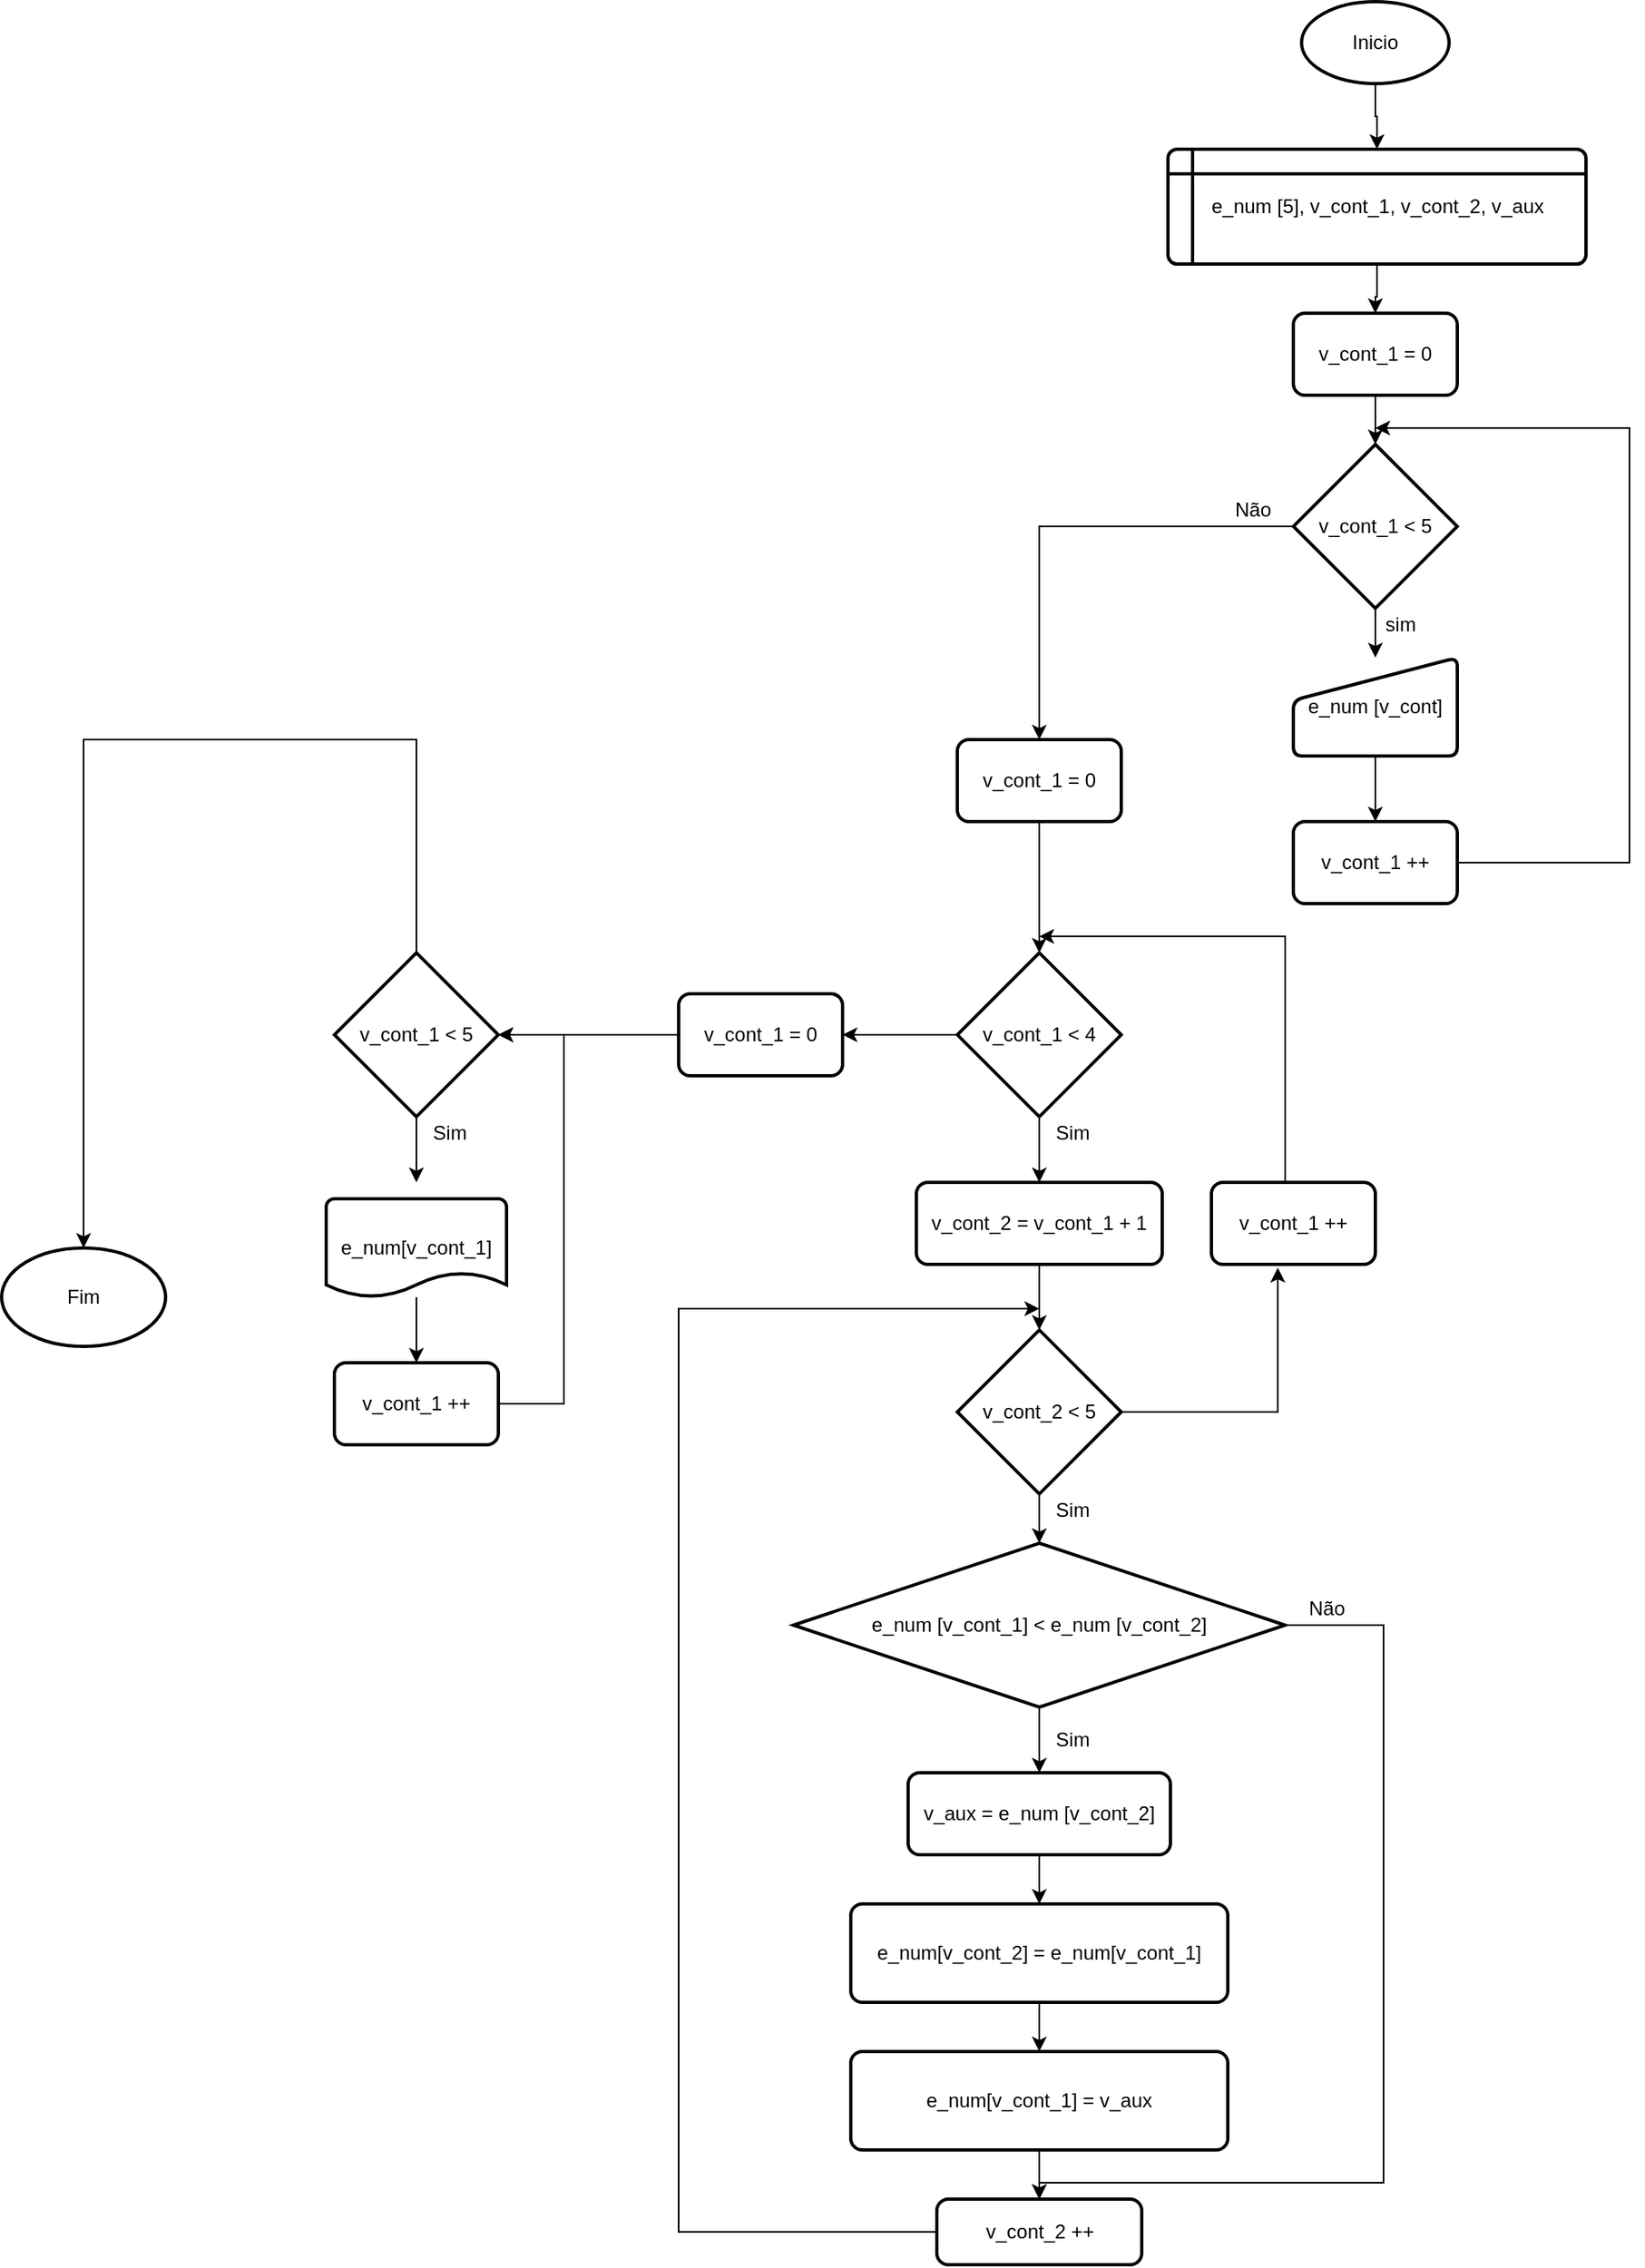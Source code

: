 <mxfile version="14.7.0" type="google"><diagram id="8k6v2avkxdP8xTWt90Rn" name="Page-1"><mxGraphModel dx="1609" dy="482" grid="1" gridSize="10" guides="1" tooltips="1" connect="1" arrows="1" fold="1" page="1" pageScale="1" pageWidth="827" pageHeight="1169" math="0" shadow="0"><root><mxCell id="0"/><mxCell id="1" parent="0"/><mxCell id="yrg5-kqvPlHMf7Pxevue-4" style="edgeStyle=orthogonalEdgeStyle;rounded=0;orthogonalLoop=1;jettySize=auto;html=1;entryX=0.5;entryY=0;entryDx=0;entryDy=0;" parent="1" source="yrg5-kqvPlHMf7Pxevue-1" target="yrg5-kqvPlHMf7Pxevue-3" edge="1"><mxGeometry relative="1" as="geometry"/></mxCell><mxCell id="yrg5-kqvPlHMf7Pxevue-1" value="&lt;font style=&quot;vertical-align: inherit&quot;&gt;&lt;font style=&quot;vertical-align: inherit&quot;&gt;Inicio&lt;/font&gt;&lt;/font&gt;" style="strokeWidth=2;html=1;shape=mxgraph.flowchart.start_1;whiteSpace=wrap;" parent="1" vertex="1"><mxGeometry x="280" y="510" width="90" height="50" as="geometry"/></mxCell><mxCell id="yrg5-kqvPlHMf7Pxevue-2" style="edgeStyle=orthogonalEdgeStyle;rounded=0;orthogonalLoop=1;jettySize=auto;html=1;exitX=0.5;exitY=1;exitDx=0;exitDy=0;exitPerimeter=0;" parent="1" source="yrg5-kqvPlHMf7Pxevue-1" target="yrg5-kqvPlHMf7Pxevue-1" edge="1"><mxGeometry relative="1" as="geometry"/></mxCell><mxCell id="yrg5-kqvPlHMf7Pxevue-6" style="edgeStyle=orthogonalEdgeStyle;rounded=0;orthogonalLoop=1;jettySize=auto;html=1;" parent="1" source="yrg5-kqvPlHMf7Pxevue-3" target="yrg5-kqvPlHMf7Pxevue-5" edge="1"><mxGeometry relative="1" as="geometry"/></mxCell><mxCell id="yrg5-kqvPlHMf7Pxevue-3" value="&lt;font style=&quot;vertical-align: inherit&quot;&gt;&lt;font style=&quot;vertical-align: inherit&quot;&gt;&lt;font style=&quot;vertical-align: inherit&quot;&gt;&lt;font style=&quot;vertical-align: inherit&quot;&gt;e_num [5], v_cont_1, v_cont_2, v_aux&lt;/font&gt;&lt;/font&gt;&lt;/font&gt;&lt;/font&gt;" style="shape=internalStorage;whiteSpace=wrap;html=1;dx=15;dy=15;rounded=1;arcSize=8;strokeWidth=2;" parent="1" vertex="1"><mxGeometry x="198.5" y="600" width="255" height="70" as="geometry"/></mxCell><mxCell id="yrg5-kqvPlHMf7Pxevue-8" style="edgeStyle=orthogonalEdgeStyle;rounded=0;orthogonalLoop=1;jettySize=auto;html=1;" parent="1" source="yrg5-kqvPlHMf7Pxevue-5" target="yrg5-kqvPlHMf7Pxevue-7" edge="1"><mxGeometry relative="1" as="geometry"/></mxCell><mxCell id="yrg5-kqvPlHMf7Pxevue-5" value="&lt;font style=&quot;vertical-align: inherit&quot;&gt;&lt;font style=&quot;vertical-align: inherit&quot;&gt;v_cont_1 = 0&lt;/font&gt;&lt;/font&gt;" style="rounded=1;whiteSpace=wrap;html=1;absoluteArcSize=1;arcSize=14;strokeWidth=2;" parent="1" vertex="1"><mxGeometry x="275" y="700" width="100" height="50" as="geometry"/></mxCell><mxCell id="yrg5-kqvPlHMf7Pxevue-11" style="edgeStyle=orthogonalEdgeStyle;rounded=0;orthogonalLoop=1;jettySize=auto;html=1;entryX=0.5;entryY=0;entryDx=0;entryDy=0;" parent="1" source="yrg5-kqvPlHMf7Pxevue-7" target="yrg5-kqvPlHMf7Pxevue-9" edge="1"><mxGeometry relative="1" as="geometry"/></mxCell><mxCell id="yrg5-kqvPlHMf7Pxevue-19" style="edgeStyle=orthogonalEdgeStyle;rounded=0;orthogonalLoop=1;jettySize=auto;html=1;entryX=0.5;entryY=0;entryDx=0;entryDy=0;" parent="1" source="yrg5-kqvPlHMf7Pxevue-7" target="yrg5-kqvPlHMf7Pxevue-18" edge="1"><mxGeometry relative="1" as="geometry"/></mxCell><mxCell id="yrg5-kqvPlHMf7Pxevue-7" value="&lt;font style=&quot;vertical-align: inherit&quot;&gt;&lt;font style=&quot;vertical-align: inherit&quot;&gt;&lt;font style=&quot;vertical-align: inherit&quot;&gt;&lt;font style=&quot;vertical-align: inherit&quot;&gt;v_cont_1 &amp;lt; 5&lt;/font&gt;&lt;/font&gt;&lt;/font&gt;&lt;/font&gt;" style="strokeWidth=2;html=1;shape=mxgraph.flowchart.decision;whiteSpace=wrap;" parent="1" vertex="1"><mxGeometry x="275" y="780" width="100" height="100" as="geometry"/></mxCell><mxCell id="yrg5-kqvPlHMf7Pxevue-13" style="edgeStyle=orthogonalEdgeStyle;rounded=0;orthogonalLoop=1;jettySize=auto;html=1;" parent="1" source="yrg5-kqvPlHMf7Pxevue-9" target="yrg5-kqvPlHMf7Pxevue-12" edge="1"><mxGeometry relative="1" as="geometry"/></mxCell><mxCell id="yrg5-kqvPlHMf7Pxevue-9" value="&lt;font style=&quot;vertical-align: inherit&quot;&gt;&lt;font style=&quot;vertical-align: inherit&quot;&gt;&lt;font style=&quot;vertical-align: inherit&quot;&gt;&lt;font style=&quot;vertical-align: inherit&quot;&gt;e_num [v_cont]&lt;/font&gt;&lt;/font&gt;&lt;/font&gt;&lt;/font&gt;" style="html=1;strokeWidth=2;shape=manualInput;whiteSpace=wrap;rounded=1;size=26;arcSize=11;" parent="1" vertex="1"><mxGeometry x="275" y="910" width="100" height="60" as="geometry"/></mxCell><mxCell id="yrg5-kqvPlHMf7Pxevue-16" style="edgeStyle=orthogonalEdgeStyle;rounded=0;orthogonalLoop=1;jettySize=auto;html=1;" parent="1" source="yrg5-kqvPlHMf7Pxevue-12" edge="1"><mxGeometry relative="1" as="geometry"><mxPoint x="325" y="770" as="targetPoint"/><Array as="points"><mxPoint x="480" y="1035"/><mxPoint x="480" y="770"/></Array></mxGeometry></mxCell><mxCell id="yrg5-kqvPlHMf7Pxevue-12" value="&lt;font style=&quot;vertical-align: inherit&quot;&gt;&lt;font style=&quot;vertical-align: inherit&quot;&gt;&lt;font style=&quot;vertical-align: inherit&quot;&gt;&lt;font style=&quot;vertical-align: inherit&quot;&gt;v_cont_1 ++&lt;/font&gt;&lt;/font&gt;&lt;/font&gt;&lt;/font&gt;" style="rounded=1;whiteSpace=wrap;html=1;absoluteArcSize=1;arcSize=14;strokeWidth=2;" parent="1" vertex="1"><mxGeometry x="275" y="1010" width="100" height="50" as="geometry"/></mxCell><mxCell id="yrg5-kqvPlHMf7Pxevue-17" value="&lt;font style=&quot;vertical-align: inherit&quot;&gt;&lt;font style=&quot;vertical-align: inherit&quot;&gt;sim&lt;/font&gt;&lt;/font&gt;" style="text;html=1;align=center;verticalAlign=middle;resizable=0;points=[];autosize=1;strokeColor=none;" parent="1" vertex="1"><mxGeometry x="325" y="880" width="30" height="20" as="geometry"/></mxCell><mxCell id="yrg5-kqvPlHMf7Pxevue-22" style="edgeStyle=orthogonalEdgeStyle;rounded=0;orthogonalLoop=1;jettySize=auto;html=1;entryX=0.5;entryY=0;entryDx=0;entryDy=0;entryPerimeter=0;" parent="1" source="yrg5-kqvPlHMf7Pxevue-18" target="yrg5-kqvPlHMf7Pxevue-21" edge="1"><mxGeometry relative="1" as="geometry"/></mxCell><mxCell id="yrg5-kqvPlHMf7Pxevue-18" value="&lt;font style=&quot;vertical-align: inherit&quot;&gt;&lt;font style=&quot;vertical-align: inherit&quot;&gt;v_cont_1 = 0&lt;/font&gt;&lt;/font&gt;" style="rounded=1;whiteSpace=wrap;html=1;absoluteArcSize=1;arcSize=14;strokeWidth=2;" parent="1" vertex="1"><mxGeometry x="70" y="960" width="100" height="50" as="geometry"/></mxCell><mxCell id="yrg5-kqvPlHMf7Pxevue-20" value="&lt;font style=&quot;vertical-align: inherit&quot;&gt;&lt;font style=&quot;vertical-align: inherit&quot;&gt;Não&lt;/font&gt;&lt;/font&gt;" style="text;html=1;align=center;verticalAlign=middle;resizable=0;points=[];autosize=1;strokeColor=none;" parent="1" vertex="1"><mxGeometry x="230" y="810" width="40" height="20" as="geometry"/></mxCell><mxCell id="yrg5-kqvPlHMf7Pxevue-30" style="edgeStyle=orthogonalEdgeStyle;rounded=0;orthogonalLoop=1;jettySize=auto;html=1;entryX=0.5;entryY=0;entryDx=0;entryDy=0;" parent="1" source="yrg5-kqvPlHMf7Pxevue-21" target="yrg5-kqvPlHMf7Pxevue-27" edge="1"><mxGeometry relative="1" as="geometry"/></mxCell><mxCell id="ltj5btbe6-Ow343Wt_U5-23" style="edgeStyle=orthogonalEdgeStyle;rounded=0;orthogonalLoop=1;jettySize=auto;html=1;entryX=1;entryY=0.5;entryDx=0;entryDy=0;" parent="1" source="yrg5-kqvPlHMf7Pxevue-21" target="ltj5btbe6-Ow343Wt_U5-22" edge="1"><mxGeometry relative="1" as="geometry"/></mxCell><mxCell id="yrg5-kqvPlHMf7Pxevue-21" value="&lt;font style=&quot;vertical-align: inherit&quot;&gt;&lt;font style=&quot;vertical-align: inherit&quot;&gt;&lt;font style=&quot;vertical-align: inherit&quot;&gt;&lt;font style=&quot;vertical-align: inherit&quot;&gt;&lt;font style=&quot;vertical-align: inherit&quot;&gt;&lt;font style=&quot;vertical-align: inherit&quot;&gt;v_cont_1 &amp;lt; 4&lt;/font&gt;&lt;/font&gt;&lt;/font&gt;&lt;/font&gt;&lt;/font&gt;&lt;/font&gt;" style="strokeWidth=2;html=1;shape=mxgraph.flowchart.decision;whiteSpace=wrap;" parent="1" vertex="1"><mxGeometry x="70" y="1090" width="100" height="100" as="geometry"/></mxCell><mxCell id="yrg5-kqvPlHMf7Pxevue-32" style="edgeStyle=orthogonalEdgeStyle;rounded=0;orthogonalLoop=1;jettySize=auto;html=1;" parent="1" source="yrg5-kqvPlHMf7Pxevue-27" target="yrg5-kqvPlHMf7Pxevue-31" edge="1"><mxGeometry relative="1" as="geometry"/></mxCell><mxCell id="yrg5-kqvPlHMf7Pxevue-27" value="&lt;font style=&quot;vertical-align: inherit&quot;&gt;&lt;font style=&quot;vertical-align: inherit&quot;&gt;&lt;font style=&quot;vertical-align: inherit&quot;&gt;&lt;font style=&quot;vertical-align: inherit&quot;&gt;v_cont_2 = v_cont_1 + 1&lt;/font&gt;&lt;/font&gt;&lt;/font&gt;&lt;/font&gt;" style="rounded=1;whiteSpace=wrap;html=1;absoluteArcSize=1;arcSize=14;strokeWidth=2;" parent="1" vertex="1"><mxGeometry x="45" y="1230" width="150" height="50" as="geometry"/></mxCell><mxCell id="yrg5-kqvPlHMf7Pxevue-34" style="edgeStyle=orthogonalEdgeStyle;rounded=0;orthogonalLoop=1;jettySize=auto;html=1;" parent="1" source="yrg5-kqvPlHMf7Pxevue-31" target="yrg5-kqvPlHMf7Pxevue-33" edge="1"><mxGeometry relative="1" as="geometry"/></mxCell><mxCell id="ltj5btbe6-Ow343Wt_U5-31" style="edgeStyle=orthogonalEdgeStyle;rounded=0;orthogonalLoop=1;jettySize=auto;html=1;entryX=0.405;entryY=1.04;entryDx=0;entryDy=0;entryPerimeter=0;" parent="1" source="yrg5-kqvPlHMf7Pxevue-31" target="ltj5btbe6-Ow343Wt_U5-27" edge="1"><mxGeometry relative="1" as="geometry"/></mxCell><mxCell id="yrg5-kqvPlHMf7Pxevue-31" value="&lt;font style=&quot;vertical-align: inherit&quot;&gt;&lt;font style=&quot;vertical-align: inherit&quot;&gt;&lt;font style=&quot;vertical-align: inherit&quot;&gt;&lt;font style=&quot;vertical-align: inherit&quot;&gt;&lt;font style=&quot;vertical-align: inherit&quot;&gt;&lt;font style=&quot;vertical-align: inherit&quot;&gt;&lt;font style=&quot;vertical-align: inherit&quot;&gt;&lt;font style=&quot;vertical-align: inherit&quot;&gt;v_cont_2 &amp;lt; 5&lt;/font&gt;&lt;/font&gt;&lt;/font&gt;&lt;/font&gt;&lt;/font&gt;&lt;/font&gt;&lt;/font&gt;&lt;/font&gt;" style="strokeWidth=2;html=1;shape=mxgraph.flowchart.decision;whiteSpace=wrap;" parent="1" vertex="1"><mxGeometry x="70" y="1320" width="100" height="100" as="geometry"/></mxCell><mxCell id="yrg5-kqvPlHMf7Pxevue-38" style="edgeStyle=orthogonalEdgeStyle;rounded=0;orthogonalLoop=1;jettySize=auto;html=1;" parent="1" source="yrg5-kqvPlHMf7Pxevue-33" target="yrg5-kqvPlHMf7Pxevue-37" edge="1"><mxGeometry relative="1" as="geometry"/></mxCell><mxCell id="ltj5btbe6-Ow343Wt_U5-18" style="edgeStyle=orthogonalEdgeStyle;rounded=0;orthogonalLoop=1;jettySize=auto;html=1;entryX=0.5;entryY=0;entryDx=0;entryDy=0;" parent="1" source="yrg5-kqvPlHMf7Pxevue-33" target="ltj5btbe6-Ow343Wt_U5-6" edge="1"><mxGeometry relative="1" as="geometry"><Array as="points"><mxPoint x="330" y="1500"/><mxPoint x="330" y="1840"/><mxPoint x="120" y="1840"/></Array></mxGeometry></mxCell><mxCell id="yrg5-kqvPlHMf7Pxevue-33" value="&lt;font style=&quot;vertical-align: inherit&quot;&gt;&lt;font style=&quot;vertical-align: inherit&quot;&gt;&lt;font style=&quot;vertical-align: inherit&quot;&gt;&lt;font style=&quot;vertical-align: inherit&quot;&gt;e_num [v_cont_1] &amp;lt; e_num [v_cont_2]&lt;/font&gt;&lt;/font&gt;&lt;/font&gt;&lt;/font&gt;" style="strokeWidth=2;html=1;shape=mxgraph.flowchart.decision;whiteSpace=wrap;" parent="1" vertex="1"><mxGeometry x="-30" y="1450" width="300" height="100" as="geometry"/></mxCell><mxCell id="yrg5-kqvPlHMf7Pxevue-35" value="&lt;font style=&quot;vertical-align: inherit&quot;&gt;&lt;font style=&quot;vertical-align: inherit&quot;&gt;Sim&lt;/font&gt;&lt;/font&gt;" style="text;html=1;align=center;verticalAlign=middle;resizable=0;points=[];autosize=1;strokeColor=none;" parent="1" vertex="1"><mxGeometry x="120" y="1190" width="40" height="20" as="geometry"/></mxCell><mxCell id="yrg5-kqvPlHMf7Pxevue-36" value="&lt;font style=&quot;vertical-align: inherit&quot;&gt;&lt;font style=&quot;vertical-align: inherit&quot;&gt;Sim&lt;/font&gt;&lt;/font&gt;" style="text;html=1;align=center;verticalAlign=middle;resizable=0;points=[];autosize=1;strokeColor=none;" parent="1" vertex="1"><mxGeometry x="120" y="1420" width="40" height="20" as="geometry"/></mxCell><mxCell id="ltj5btbe6-Ow343Wt_U5-2" style="edgeStyle=orthogonalEdgeStyle;rounded=0;orthogonalLoop=1;jettySize=auto;html=1;entryX=0.5;entryY=0;entryDx=0;entryDy=0;" parent="1" source="yrg5-kqvPlHMf7Pxevue-37" target="ltj5btbe6-Ow343Wt_U5-1" edge="1"><mxGeometry relative="1" as="geometry"/></mxCell><mxCell id="yrg5-kqvPlHMf7Pxevue-37" value="&lt;font style=&quot;vertical-align: inherit&quot;&gt;&lt;font style=&quot;vertical-align: inherit&quot;&gt;&lt;font style=&quot;vertical-align: inherit&quot;&gt;&lt;font style=&quot;vertical-align: inherit&quot;&gt;&lt;font style=&quot;vertical-align: inherit&quot;&gt;&lt;font style=&quot;vertical-align: inherit&quot;&gt;v_aux = e_num [v_cont_2]&lt;/font&gt;&lt;/font&gt;&lt;/font&gt;&lt;/font&gt;&lt;/font&gt;&lt;/font&gt;" style="rounded=1;whiteSpace=wrap;html=1;absoluteArcSize=1;arcSize=14;strokeWidth=2;" parent="1" vertex="1"><mxGeometry x="40" y="1590" width="160" height="50" as="geometry"/></mxCell><mxCell id="yrg5-kqvPlHMf7Pxevue-39" value="&lt;font style=&quot;vertical-align: inherit&quot;&gt;&lt;font style=&quot;vertical-align: inherit&quot;&gt;Sim&lt;/font&gt;&lt;/font&gt;" style="text;html=1;align=center;verticalAlign=middle;resizable=0;points=[];autosize=1;strokeColor=none;" parent="1" vertex="1"><mxGeometry x="120" y="1560" width="40" height="20" as="geometry"/></mxCell><mxCell id="ltj5btbe6-Ow343Wt_U5-5" style="edgeStyle=orthogonalEdgeStyle;rounded=0;orthogonalLoop=1;jettySize=auto;html=1;" parent="1" source="ltj5btbe6-Ow343Wt_U5-1" edge="1"><mxGeometry relative="1" as="geometry"><mxPoint x="120" y="1760" as="targetPoint"/></mxGeometry></mxCell><mxCell id="ltj5btbe6-Ow343Wt_U5-1" value="e_num[v_cont_2] = e_num[v_cont_1]" style="rounded=1;whiteSpace=wrap;html=1;absoluteArcSize=1;arcSize=14;strokeWidth=2;" parent="1" vertex="1"><mxGeometry x="5" y="1670" width="230" height="60" as="geometry"/></mxCell><mxCell id="ltj5btbe6-Ow343Wt_U5-7" style="edgeStyle=orthogonalEdgeStyle;rounded=0;orthogonalLoop=1;jettySize=auto;html=1;entryX=0.5;entryY=0;entryDx=0;entryDy=0;" parent="1" source="ltj5btbe6-Ow343Wt_U5-4" target="ltj5btbe6-Ow343Wt_U5-6" edge="1"><mxGeometry relative="1" as="geometry"/></mxCell><mxCell id="ltj5btbe6-Ow343Wt_U5-4" value="e_num[v_cont_1] = v_aux" style="rounded=1;whiteSpace=wrap;html=1;absoluteArcSize=1;arcSize=14;strokeWidth=2;" parent="1" vertex="1"><mxGeometry x="5" y="1760" width="230" height="60" as="geometry"/></mxCell><mxCell id="ltj5btbe6-Ow343Wt_U5-9" style="edgeStyle=orthogonalEdgeStyle;rounded=0;orthogonalLoop=1;jettySize=auto;html=1;" parent="1" source="ltj5btbe6-Ow343Wt_U5-6" edge="1"><mxGeometry relative="1" as="geometry"><mxPoint x="120" y="1307" as="targetPoint"/><Array as="points"><mxPoint x="-100" y="1870"/><mxPoint x="-100" y="1307"/></Array></mxGeometry></mxCell><mxCell id="ltj5btbe6-Ow343Wt_U5-6" value="v_cont_2 ++" style="rounded=1;whiteSpace=wrap;html=1;absoluteArcSize=1;arcSize=14;strokeWidth=2;" parent="1" vertex="1"><mxGeometry x="57.5" y="1850" width="125" height="40" as="geometry"/></mxCell><mxCell id="ltj5btbe6-Ow343Wt_U5-16" value="Não" style="text;html=1;align=center;verticalAlign=middle;resizable=0;points=[];autosize=1;strokeColor=none;" parent="1" vertex="1"><mxGeometry x="275" y="1480" width="40" height="20" as="geometry"/></mxCell><mxCell id="ltj5btbe6-Ow343Wt_U5-26" style="edgeStyle=orthogonalEdgeStyle;rounded=0;orthogonalLoop=1;jettySize=auto;html=1;entryX=0.5;entryY=-0.167;entryDx=0;entryDy=0;entryPerimeter=0;" parent="1" source="ltj5btbe6-Ow343Wt_U5-20" target="ltj5btbe6-Ow343Wt_U5-25" edge="1"><mxGeometry relative="1" as="geometry"/></mxCell><mxCell id="ltj5btbe6-Ow343Wt_U5-38" style="edgeStyle=orthogonalEdgeStyle;rounded=0;orthogonalLoop=1;jettySize=auto;html=1;entryX=0.5;entryY=0;entryDx=0;entryDy=0;entryPerimeter=0;" parent="1" source="ltj5btbe6-Ow343Wt_U5-20" target="ltj5btbe6-Ow343Wt_U5-37" edge="1"><mxGeometry relative="1" as="geometry"><Array as="points"><mxPoint x="-260" y="960"/><mxPoint x="-463" y="960"/></Array></mxGeometry></mxCell><mxCell id="ltj5btbe6-Ow343Wt_U5-20" value="v_cont_1 &amp;lt; 5" style="strokeWidth=2;html=1;shape=mxgraph.flowchart.decision;whiteSpace=wrap;" parent="1" vertex="1"><mxGeometry x="-310" y="1090" width="100" height="100" as="geometry"/></mxCell><mxCell id="ltj5btbe6-Ow343Wt_U5-24" value="" style="edgeStyle=orthogonalEdgeStyle;rounded=0;orthogonalLoop=1;jettySize=auto;html=1;" parent="1" source="ltj5btbe6-Ow343Wt_U5-22" target="ltj5btbe6-Ow343Wt_U5-20" edge="1"><mxGeometry relative="1" as="geometry"/></mxCell><mxCell id="ltj5btbe6-Ow343Wt_U5-22" value="&lt;font style=&quot;vertical-align: inherit&quot;&gt;&lt;font style=&quot;vertical-align: inherit&quot;&gt;v_cont_1 = 0&lt;/font&gt;&lt;/font&gt;" style="rounded=1;whiteSpace=wrap;html=1;absoluteArcSize=1;arcSize=14;strokeWidth=2;" parent="1" vertex="1"><mxGeometry x="-100" y="1115" width="100" height="50" as="geometry"/></mxCell><mxCell id="ltj5btbe6-Ow343Wt_U5-32" style="edgeStyle=orthogonalEdgeStyle;rounded=0;orthogonalLoop=1;jettySize=auto;html=1;entryX=0.5;entryY=0;entryDx=0;entryDy=0;" parent="1" source="ltj5btbe6-Ow343Wt_U5-25" target="ltj5btbe6-Ow343Wt_U5-28" edge="1"><mxGeometry relative="1" as="geometry"/></mxCell><mxCell id="ltj5btbe6-Ow343Wt_U5-25" value="e_num[v_cont_1]" style="strokeWidth=2;html=1;shape=mxgraph.flowchart.document2;whiteSpace=wrap;size=0.25;" parent="1" vertex="1"><mxGeometry x="-315" y="1240" width="110" height="60" as="geometry"/></mxCell><mxCell id="ltj5btbe6-Ow343Wt_U5-30" style="edgeStyle=orthogonalEdgeStyle;rounded=0;orthogonalLoop=1;jettySize=auto;html=1;" parent="1" source="ltj5btbe6-Ow343Wt_U5-27" edge="1"><mxGeometry relative="1" as="geometry"><mxPoint x="120" y="1080" as="targetPoint"/><Array as="points"><mxPoint x="270" y="1080"/></Array></mxGeometry></mxCell><mxCell id="ltj5btbe6-Ow343Wt_U5-27" value="&lt;font style=&quot;vertical-align: inherit&quot;&gt;&lt;font style=&quot;vertical-align: inherit&quot;&gt;v_cont_1 ++&lt;/font&gt;&lt;/font&gt;" style="rounded=1;whiteSpace=wrap;html=1;absoluteArcSize=1;arcSize=14;strokeWidth=2;" parent="1" vertex="1"><mxGeometry x="225" y="1230" width="100" height="50" as="geometry"/></mxCell><mxCell id="ltj5btbe6-Ow343Wt_U5-35" style="edgeStyle=orthogonalEdgeStyle;rounded=0;orthogonalLoop=1;jettySize=auto;html=1;entryX=1;entryY=0.5;entryDx=0;entryDy=0;entryPerimeter=0;" parent="1" source="ltj5btbe6-Ow343Wt_U5-28" target="ltj5btbe6-Ow343Wt_U5-20" edge="1"><mxGeometry relative="1" as="geometry"><Array as="points"><mxPoint x="-170" y="1365"/><mxPoint x="-170" y="1140"/></Array></mxGeometry></mxCell><mxCell id="ltj5btbe6-Ow343Wt_U5-28" value="&lt;font style=&quot;vertical-align: inherit&quot;&gt;&lt;font style=&quot;vertical-align: inherit&quot;&gt;v_cont_1 ++&lt;/font&gt;&lt;/font&gt;" style="rounded=1;whiteSpace=wrap;html=1;absoluteArcSize=1;arcSize=14;strokeWidth=2;" parent="1" vertex="1"><mxGeometry x="-310" y="1340" width="100" height="50" as="geometry"/></mxCell><mxCell id="ltj5btbe6-Ow343Wt_U5-36" value="Sim" style="text;html=1;align=center;verticalAlign=middle;resizable=0;points=[];autosize=1;strokeColor=none;" parent="1" vertex="1"><mxGeometry x="-260" y="1190" width="40" height="20" as="geometry"/></mxCell><mxCell id="ltj5btbe6-Ow343Wt_U5-37" value="Fim" style="strokeWidth=2;html=1;shape=mxgraph.flowchart.start_1;whiteSpace=wrap;" parent="1" vertex="1"><mxGeometry x="-513" y="1270" width="100" height="60" as="geometry"/></mxCell></root></mxGraphModel></diagram></mxfile>